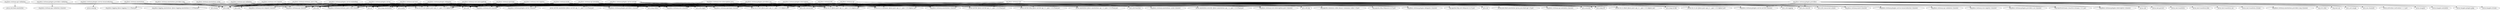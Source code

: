 digraph "classes" {
    // Path: /home/rsearls/j1/Resteasy/resteasy-jaxrs/target/classes
   "org.jboss.resteasy.annotations"                   -> "java.lang";
   "org.jboss.resteasy.annotations"                   -> "java.lang.annotation";
   "org.jboss.resteasy.annotations"                   -> "org.jboss.resteasy.spi (classes)";
   "org.jboss.resteasy.annotations.cache"             -> "java.lang";
   "org.jboss.resteasy.annotations.cache"             -> "java.lang.annotation";
   "org.jboss.resteasy.annotations.providers.img"     -> "java.lang";
   "org.jboss.resteasy.annotations.providers.img"     -> "java.lang.annotation";
   "org.jboss.resteasy.api.validation"                -> "java.io";
   "org.jboss.resteasy.api.validation"                -> "java.lang";
   "org.jboss.resteasy.api.validation"                -> "javax.xml.bind.annotation";
   "org.jboss.resteasy.core"                          -> "java.io";
   "org.jboss.resteasy.core"                          -> "java.lang";
   "org.jboss.resteasy.core"                          -> "java.lang.annotation";
   "org.jboss.resteasy.core"                          -> "java.lang.invoke";
   "org.jboss.resteasy.core"                          -> "java.lang.ref";
   "org.jboss.resteasy.core"                          -> "java.lang.reflect";
   "org.jboss.resteasy.core"                          -> "java.net";
   "org.jboss.resteasy.core"                          -> "java.nio.charset";
   "org.jboss.resteasy.core"                          -> "java.security";
   "org.jboss.resteasy.core"                          -> "java.util";
   "org.jboss.resteasy.core"                          -> "java.util.concurrent";
   "org.jboss.resteasy.core"                          -> "java.util.concurrent.atomic";
   "org.jboss.resteasy.core"                          -> "java.util.function";
   "org.jboss.resteasy.core"                          -> "java.util.regex";
   "org.jboss.resteasy.core"                          -> "javax.servlet (jboss-servlet-api_3.1_spec-1.0.0.Final.jar)";
   "org.jboss.resteasy.core"                          -> "javax.servlet.http (jboss-servlet-api_3.1_spec-1.0.0.Final.jar)";
   "org.jboss.resteasy.core"                          -> "javax.ws.rs (jboss-jaxrs-api_2.1_spec-1.0.0.Alpha1.jar)";
   "org.jboss.resteasy.core"                          -> "javax.ws.rs.client (jboss-jaxrs-api_2.1_spec-1.0.0.Alpha1.jar)";
   "org.jboss.resteasy.core"                          -> "javax.ws.rs.container (jboss-jaxrs-api_2.1_spec-1.0.0.Alpha1.jar)";
   "org.jboss.resteasy.core"                          -> "javax.ws.rs.core (jboss-jaxrs-api_2.1_spec-1.0.0.Alpha1.jar)";
   "org.jboss.resteasy.core"                          -> "javax.ws.rs.ext (jboss-jaxrs-api_2.1_spec-1.0.0.Alpha1.jar)";
   "org.jboss.resteasy.core"                          -> "javax.ws.rs.sse (jboss-jaxrs-api_2.1_spec-1.0.0.Alpha1.jar)";
   "org.jboss.resteasy.core"                          -> "org.jboss.resteasy.annotations (classes)";
   "org.jboss.resteasy.core"                          -> "org.jboss.resteasy.core.interception.jaxrs (classes)";
   "org.jboss.resteasy.core"                          -> "org.jboss.resteasy.core.registry (classes)";
   "org.jboss.resteasy.core"                          -> "org.jboss.resteasy.mock (classes)";
   "org.jboss.resteasy.core"                          -> "org.jboss.resteasy.plugins.providers.sse (classes)";
   "org.jboss.resteasy.core"                          -> "org.jboss.resteasy.plugins.server.resourcefactory (classes)";
   "org.jboss.resteasy.core"                          -> "org.jboss.resteasy.plugins.server.servlet (classes)";
   "org.jboss.resteasy.core"                          -> "org.jboss.resteasy.resteasy_jaxrs.i18n (classes)";
   "org.jboss.resteasy.core"                          -> "org.jboss.resteasy.specimpl (classes)";
   "org.jboss.resteasy.core"                          -> "org.jboss.resteasy.spi (classes)";
   "org.jboss.resteasy.core"                          -> "org.jboss.resteasy.spi.metadata (classes)";
   "org.jboss.resteasy.core"                          -> "org.jboss.resteasy.spi.validation (classes)";
   "org.jboss.resteasy.core"                          -> "org.jboss.resteasy.util (classes)";
   "org.jboss.resteasy.core"                          -> "org.reactivestreams (reactive-streams-1.0.1.jar)";
   "org.jboss.resteasy.core.interception.jaxrs"       -> "java.io";
   "org.jboss.resteasy.core.interception.jaxrs"       -> "java.lang";
   "org.jboss.resteasy.core.interception.jaxrs"       -> "java.lang.annotation";
   "org.jboss.resteasy.core.interception.jaxrs"       -> "java.lang.reflect";
   "org.jboss.resteasy.core.interception.jaxrs"       -> "java.net";
   "org.jboss.resteasy.core.interception.jaxrs"       -> "java.util";
   "org.jboss.resteasy.core.interception.jaxrs"       -> "java.util.concurrent";
   "org.jboss.resteasy.core.interception.jaxrs"       -> "java.util.function";
   "org.jboss.resteasy.core.interception.jaxrs"       -> "javax.annotation (jboss-annotations-api_1.2_spec-1.0.0.Final.jar)";
   "org.jboss.resteasy.core.interception.jaxrs"       -> "javax.servlet (jboss-servlet-api_3.1_spec-1.0.0.Final.jar)";
   "org.jboss.resteasy.core.interception.jaxrs"       -> "javax.servlet.http (jboss-servlet-api_3.1_spec-1.0.0.Final.jar)";
   "org.jboss.resteasy.core.interception.jaxrs"       -> "javax.ws.rs (jboss-jaxrs-api_2.1_spec-1.0.0.Alpha1.jar)";
   "org.jboss.resteasy.core.interception.jaxrs"       -> "javax.ws.rs.client (jboss-jaxrs-api_2.1_spec-1.0.0.Alpha1.jar)";
   "org.jboss.resteasy.core.interception.jaxrs"       -> "javax.ws.rs.container (jboss-jaxrs-api_2.1_spec-1.0.0.Alpha1.jar)";
   "org.jboss.resteasy.core.interception.jaxrs"       -> "javax.ws.rs.core (jboss-jaxrs-api_2.1_spec-1.0.0.Alpha1.jar)";
   "org.jboss.resteasy.core.interception.jaxrs"       -> "javax.ws.rs.ext (jboss-jaxrs-api_2.1_spec-1.0.0.Alpha1.jar)";
   "org.jboss.resteasy.core.interception.jaxrs"       -> "org.jboss.resteasy.annotations (classes)";
   "org.jboss.resteasy.core.interception.jaxrs"       -> "org.jboss.resteasy.core (classes)";
   "org.jboss.resteasy.core.interception.jaxrs"       -> "org.jboss.resteasy.resteasy_jaxrs.i18n (classes)";
   "org.jboss.resteasy.core.interception.jaxrs"       -> "org.jboss.resteasy.specimpl (classes)";
   "org.jboss.resteasy.core.interception.jaxrs"       -> "org.jboss.resteasy.spi (classes)";
   "org.jboss.resteasy.core.messagebody"              -> "java.io";
   "org.jboss.resteasy.core.messagebody"              -> "java.lang";
   "org.jboss.resteasy.core.messagebody"              -> "java.lang.annotation";
   "org.jboss.resteasy.core.messagebody"              -> "java.lang.reflect";
   "org.jboss.resteasy.core.messagebody"              -> "java.util";
   "org.jboss.resteasy.core.messagebody"              -> "javax.ws.rs.core (jboss-jaxrs-api_2.1_spec-1.0.0.Alpha1.jar)";
   "org.jboss.resteasy.core.messagebody"              -> "javax.ws.rs.ext (jboss-jaxrs-api_2.1_spec-1.0.0.Alpha1.jar)";
   "org.jboss.resteasy.core.messagebody"              -> "org.jboss.resteasy.core.interception.jaxrs (classes)";
   "org.jboss.resteasy.core.messagebody"              -> "org.jboss.resteasy.resteasy_jaxrs.i18n (classes)";
   "org.jboss.resteasy.core.messagebody"              -> "org.jboss.resteasy.spi (classes)";
   "org.jboss.resteasy.core.registry"                 -> "java.lang";
   "org.jboss.resteasy.core.registry"                 -> "java.lang.annotation";
   "org.jboss.resteasy.core.registry"                 -> "java.lang.reflect";
   "org.jboss.resteasy.core.registry"                 -> "java.net";
   "org.jboss.resteasy.core.registry"                 -> "java.util";
   "org.jboss.resteasy.core.registry"                 -> "java.util.regex";
   "org.jboss.resteasy.core.registry"                 -> "javax.ws.rs (jboss-jaxrs-api_2.1_spec-1.0.0.Alpha1.jar)";
   "org.jboss.resteasy.core.registry"                 -> "javax.ws.rs.core (jboss-jaxrs-api_2.1_spec-1.0.0.Alpha1.jar)";
   "org.jboss.resteasy.core.registry"                 -> "org.jboss.resteasy.core (classes)";
   "org.jboss.resteasy.core.registry"                 -> "org.jboss.resteasy.resteasy_jaxrs.i18n (classes)";
   "org.jboss.resteasy.core.registry"                 -> "org.jboss.resteasy.spi (classes)";
   "org.jboss.resteasy.core.registry"                 -> "org.jboss.resteasy.util (classes)";
   "org.jboss.resteasy.core.request"                  -> "java.lang";
   "org.jboss.resteasy.core.request"                  -> "java.math";
   "org.jboss.resteasy.core.request"                  -> "java.util";
   "org.jboss.resteasy.core.request"                  -> "javax.ws.rs.core (jboss-jaxrs-api_2.1_spec-1.0.0.Alpha1.jar)";
   "org.jboss.resteasy.core.request"                  -> "org.jboss.resteasy.resteasy_jaxrs.i18n (classes)";
   "org.jboss.resteasy.core.request"                  -> "org.jboss.resteasy.spi (classes)";
   "org.jboss.resteasy.mock"                          -> "java.io";
   "org.jboss.resteasy.mock"                          -> "java.lang";
   "org.jboss.resteasy.mock"                          -> "java.net";
   "org.jboss.resteasy.mock"                          -> "java.util";
   "org.jboss.resteasy.mock"                          -> "java.util.concurrent";
   "org.jboss.resteasy.mock"                          -> "javax.ws.rs.core (jboss-jaxrs-api_2.1_spec-1.0.0.Alpha1.jar)";
   "org.jboss.resteasy.mock"                          -> "org.jboss.resteasy.core (classes)";
   "org.jboss.resteasy.mock"                          -> "org.jboss.resteasy.plugins.providers (classes)";
   "org.jboss.resteasy.mock"                          -> "org.jboss.resteasy.plugins.server (classes)";
   "org.jboss.resteasy.mock"                          -> "org.jboss.resteasy.specimpl (classes)";
   "org.jboss.resteasy.mock"                          -> "org.jboss.resteasy.spi (classes)";
   "org.jboss.resteasy.mock"                          -> "org.jboss.resteasy.util (classes)";
   "org.jboss.resteasy.plugins.delegates"             -> "java.io";
   "org.jboss.resteasy.plugins.delegates"             -> "java.lang";
   "org.jboss.resteasy.plugins.delegates"             -> "java.net";
   "org.jboss.resteasy.plugins.delegates"             -> "java.text";
   "org.jboss.resteasy.plugins.delegates"             -> "java.util";
   "org.jboss.resteasy.plugins.delegates"             -> "javax.ws.rs.core (jboss-jaxrs-api_2.1_spec-1.0.0.Alpha1.jar)";
   "org.jboss.resteasy.plugins.delegates"             -> "javax.ws.rs.ext (jboss-jaxrs-api_2.1_spec-1.0.0.Alpha1.jar)";
   "org.jboss.resteasy.plugins.delegates"             -> "org.jboss.resteasy.core (classes)";
   "org.jboss.resteasy.plugins.delegates"             -> "org.jboss.resteasy.resteasy_jaxrs.i18n (classes)";
   "org.jboss.resteasy.plugins.delegates"             -> "org.jboss.resteasy.specimpl (classes)";
   "org.jboss.resteasy.plugins.delegates"             -> "org.jboss.resteasy.spi (classes)";
   "org.jboss.resteasy.plugins.delegates"             -> "org.jboss.resteasy.util (classes)";
   "org.jboss.resteasy.plugins.interceptors"          -> "java.io";
   "org.jboss.resteasy.plugins.interceptors"          -> "java.lang";
   "org.jboss.resteasy.plugins.interceptors"          -> "java.lang.annotation";
   "org.jboss.resteasy.plugins.interceptors"          -> "java.lang.reflect";
   "org.jboss.resteasy.plugins.interceptors"          -> "java.util";
   "org.jboss.resteasy.plugins.interceptors"          -> "java.util.zip";
   "org.jboss.resteasy.plugins.interceptors"          -> "javax.annotation (jboss-annotations-api_1.2_spec-1.0.0.Final.jar)";
   "org.jboss.resteasy.plugins.interceptors"          -> "javax.annotation.security (jboss-annotations-api_1.2_spec-1.0.0.Final.jar)";
   "org.jboss.resteasy.plugins.interceptors"          -> "javax.servlet (jboss-servlet-api_3.1_spec-1.0.0.Final.jar)";
   "org.jboss.resteasy.plugins.interceptors"          -> "javax.ws.rs (jboss-jaxrs-api_2.1_spec-1.0.0.Alpha1.jar)";
   "org.jboss.resteasy.plugins.interceptors"          -> "javax.ws.rs.client (jboss-jaxrs-api_2.1_spec-1.0.0.Alpha1.jar)";
   "org.jboss.resteasy.plugins.interceptors"          -> "javax.ws.rs.container (jboss-jaxrs-api_2.1_spec-1.0.0.Alpha1.jar)";
   "org.jboss.resteasy.plugins.interceptors"          -> "javax.ws.rs.core (jboss-jaxrs-api_2.1_spec-1.0.0.Alpha1.jar)";
   "org.jboss.resteasy.plugins.interceptors"          -> "javax.ws.rs.ext (jboss-jaxrs-api_2.1_spec-1.0.0.Alpha1.jar)";
   "org.jboss.resteasy.plugins.interceptors"          -> "org.jboss.resteasy.annotations (classes)";
   "org.jboss.resteasy.plugins.interceptors"          -> "org.jboss.resteasy.annotations.cache (classes)";
   "org.jboss.resteasy.plugins.interceptors"          -> "org.jboss.resteasy.core.interception.jaxrs (classes)";
   "org.jboss.resteasy.plugins.interceptors"          -> "org.jboss.resteasy.plugins.server.servlet (classes)";
   "org.jboss.resteasy.plugins.interceptors"          -> "org.jboss.resteasy.resteasy_jaxrs.i18n (classes)";
   "org.jboss.resteasy.plugins.interceptors"          -> "org.jboss.resteasy.spi (classes)";
   "org.jboss.resteasy.plugins.interceptors"          -> "org.jboss.resteasy.util (classes)";
   "org.jboss.resteasy.plugins.providers"             -> "java.awt.image";
   "org.jboss.resteasy.plugins.providers"             -> "java.io";
   "org.jboss.resteasy.plugins.providers"             -> "java.lang";
   "org.jboss.resteasy.plugins.providers"             -> "java.lang.annotation";
   "org.jboss.resteasy.plugins.providers"             -> "java.lang.reflect";
   "org.jboss.resteasy.plugins.providers"             -> "java.math";
   "org.jboss.resteasy.plugins.providers"             -> "java.net";
   "org.jboss.resteasy.plugins.providers"             -> "java.nio.channels";
   "org.jboss.resteasy.plugins.providers"             -> "java.nio.charset";
   "org.jboss.resteasy.plugins.providers"             -> "java.security";
   "org.jboss.resteasy.plugins.providers"             -> "java.util";
   "org.jboss.resteasy.plugins.providers"             -> "java.util.concurrent";
   "org.jboss.resteasy.plugins.providers"             -> "javax.activation (activation-1.1.1.jar)";
   "org.jboss.resteasy.plugins.providers"             -> "javax.imageio";
   "org.jboss.resteasy.plugins.providers"             -> "javax.imageio.metadata";
   "org.jboss.resteasy.plugins.providers"             -> "javax.imageio.plugins.jpeg";
   "org.jboss.resteasy.plugins.providers"             -> "javax.imageio.stream";
   "org.jboss.resteasy.plugins.providers"             -> "javax.ws.rs (jboss-jaxrs-api_2.1_spec-1.0.0.Alpha1.jar)";
   "org.jboss.resteasy.plugins.providers"             -> "javax.ws.rs.core (jboss-jaxrs-api_2.1_spec-1.0.0.Alpha1.jar)";
   "org.jboss.resteasy.plugins.providers"             -> "javax.ws.rs.ext (jboss-jaxrs-api_2.1_spec-1.0.0.Alpha1.jar)";
   "org.jboss.resteasy.plugins.providers"             -> "javax.xml";
   "org.jboss.resteasy.plugins.providers"             -> "javax.xml.parsers";
   "org.jboss.resteasy.plugins.providers"             -> "javax.xml.transform";
   "org.jboss.resteasy.plugins.providers"             -> "javax.xml.transform.dom";
   "org.jboss.resteasy.plugins.providers"             -> "javax.xml.transform.sax";
   "org.jboss.resteasy.plugins.providers"             -> "javax.xml.transform.stream";
   "org.jboss.resteasy.plugins.providers"             -> "org.jboss.resteasy.annotations.providers.img (classes)";
   "org.jboss.resteasy.plugins.providers"             -> "org.jboss.resteasy.core (classes)";
   "org.jboss.resteasy.plugins.providers"             -> "org.jboss.resteasy.plugins.interceptors (classes)";
   "org.jboss.resteasy.plugins.providers"             -> "org.jboss.resteasy.plugins.server.servlet (classes)";
   "org.jboss.resteasy.plugins.providers"             -> "org.jboss.resteasy.resteasy_jaxrs.i18n (classes)";
   "org.jboss.resteasy.plugins.providers"             -> "org.jboss.resteasy.specimpl (classes)";
   "org.jboss.resteasy.plugins.providers"             -> "org.jboss.resteasy.spi (classes)";
   "org.jboss.resteasy.plugins.providers"             -> "org.jboss.resteasy.util (classes)";
   "org.jboss.resteasy.plugins.providers"             -> "org.reactivestreams (reactive-streams-1.0.1.jar)";
   "org.jboss.resteasy.plugins.providers"             -> "org.w3c.dom";
   "org.jboss.resteasy.plugins.providers"             -> "org.xml.sax";
   "org.jboss.resteasy.plugins.providers.sse"         -> "java.io";
   "org.jboss.resteasy.plugins.providers.sse"         -> "java.lang";
   "org.jboss.resteasy.plugins.providers.sse"         -> "java.lang.annotation";
   "org.jboss.resteasy.plugins.providers.sse"         -> "java.lang.invoke";
   "org.jboss.resteasy.plugins.providers.sse"         -> "java.lang.reflect";
   "org.jboss.resteasy.plugins.providers.sse"         -> "java.nio.charset";
   "org.jboss.resteasy.plugins.providers.sse"         -> "java.util";
   "org.jboss.resteasy.plugins.providers.sse"         -> "java.util.concurrent";
   "org.jboss.resteasy.plugins.providers.sse"         -> "java.util.function";
   "org.jboss.resteasy.plugins.providers.sse"         -> "javax.annotation (jboss-annotations-api_1.2_spec-1.0.0.Final.jar)";
   "org.jboss.resteasy.plugins.providers.sse"         -> "javax.ws.rs (jboss-jaxrs-api_2.1_spec-1.0.0.Alpha1.jar)";
   "org.jboss.resteasy.plugins.providers.sse"         -> "javax.ws.rs.container (jboss-jaxrs-api_2.1_spec-1.0.0.Alpha1.jar)";
   "org.jboss.resteasy.plugins.providers.sse"         -> "javax.ws.rs.core (jboss-jaxrs-api_2.1_spec-1.0.0.Alpha1.jar)";
   "org.jboss.resteasy.plugins.providers.sse"         -> "javax.ws.rs.ext (jboss-jaxrs-api_2.1_spec-1.0.0.Alpha1.jar)";
   "org.jboss.resteasy.plugins.providers.sse"         -> "javax.ws.rs.sse (jboss-jaxrs-api_2.1_spec-1.0.0.Alpha1.jar)";
   "org.jboss.resteasy.plugins.providers.sse"         -> "org.jboss.resteasy.core (classes)";
   "org.jboss.resteasy.plugins.providers.sse"         -> "org.jboss.resteasy.core.interception.jaxrs (classes)";
   "org.jboss.resteasy.plugins.providers.sse"         -> "org.jboss.resteasy.plugins.providers (classes)";
   "org.jboss.resteasy.plugins.providers.sse"         -> "org.jboss.resteasy.plugins.server.servlet (classes)";
   "org.jboss.resteasy.plugins.providers.sse"         -> "org.jboss.resteasy.resteasy_jaxrs.i18n (classes)";
   "org.jboss.resteasy.plugins.providers.sse"         -> "org.jboss.resteasy.spi (classes)";
   "org.jboss.resteasy.plugins.providers.sse"         -> "org.jboss.resteasy.util (classes)";
   "org.jboss.resteasy.plugins.providers.validation"  -> "java.io";
   "org.jboss.resteasy.plugins.providers.validation"  -> "java.lang";
   "org.jboss.resteasy.plugins.providers.validation"  -> "java.util";
   "org.jboss.resteasy.plugins.providers.validation"  -> "org.jboss.resteasy.api.validation (classes)";
   "org.jboss.resteasy.plugins.server"                -> "java.io";
   "org.jboss.resteasy.plugins.server"                -> "java.lang";
   "org.jboss.resteasy.plugins.server"                -> "java.net";
   "org.jboss.resteasy.plugins.server"                -> "java.util";
   "org.jboss.resteasy.plugins.server"                -> "javax.ws.rs.core (jboss-jaxrs-api_2.1_spec-1.0.0.Alpha1.jar)";
   "org.jboss.resteasy.plugins.server"                -> "org.jboss.resteasy.plugins.providers (classes)";
   "org.jboss.resteasy.plugins.server"                -> "org.jboss.resteasy.resteasy_jaxrs.i18n (classes)";
   "org.jboss.resteasy.plugins.server"                -> "org.jboss.resteasy.spi (classes)";
   "org.jboss.resteasy.plugins.server"                -> "org.jboss.resteasy.util (classes)";
   "org.jboss.resteasy.plugins.server.embedded"       -> "java.lang";
   "org.jboss.resteasy.plugins.server.embedded"       -> "java.security";
   "org.jboss.resteasy.plugins.server.embedded"       -> "java.util";
   "org.jboss.resteasy.plugins.server.embedded"       -> "java.util.concurrent";
   "org.jboss.resteasy.plugins.server.embedded"       -> "org.jboss.resteasy.resteasy_jaxrs.i18n (classes)";
   "org.jboss.resteasy.plugins.server.embedded"       -> "org.jboss.resteasy.spi (classes)";
   "org.jboss.resteasy.plugins.server.resourcefactory" -> "java.lang";
   "org.jboss.resteasy.plugins.server.resourcefactory" -> "javax.naming";
   "org.jboss.resteasy.plugins.server.resourcefactory" -> "org.jboss.resteasy.resteasy_jaxrs.i18n (classes)";
   "org.jboss.resteasy.plugins.server.resourcefactory" -> "org.jboss.resteasy.spi (classes)";
   "org.jboss.resteasy.plugins.server.resourcefactory" -> "org.jboss.resteasy.spi.metadata (classes)";
   "org.jboss.resteasy.plugins.server.servlet"        -> "java.io";
   "org.jboss.resteasy.plugins.server.servlet"        -> "java.lang";
   "org.jboss.resteasy.plugins.server.servlet"        -> "java.lang.ref";
   "org.jboss.resteasy.plugins.server.servlet"        -> "java.net";
   "org.jboss.resteasy.plugins.server.servlet"        -> "java.security";
   "org.jboss.resteasy.plugins.server.servlet"        -> "java.util";
   "org.jboss.resteasy.plugins.server.servlet"        -> "java.util.concurrent";
   "org.jboss.resteasy.plugins.server.servlet"        -> "javax.servlet (jboss-servlet-api_3.1_spec-1.0.0.Final.jar)";
   "org.jboss.resteasy.plugins.server.servlet"        -> "javax.servlet.annotation (jboss-servlet-api_3.1_spec-1.0.0.Final.jar)";
   "org.jboss.resteasy.plugins.server.servlet"        -> "javax.servlet.http (jboss-servlet-api_3.1_spec-1.0.0.Final.jar)";
   "org.jboss.resteasy.plugins.server.servlet"        -> "javax.ws.rs (jboss-jaxrs-api_2.1_spec-1.0.0.Alpha1.jar)";
   "org.jboss.resteasy.plugins.server.servlet"        -> "javax.ws.rs.container (jboss-jaxrs-api_2.1_spec-1.0.0.Alpha1.jar)";
   "org.jboss.resteasy.plugins.server.servlet"        -> "javax.ws.rs.core (jboss-jaxrs-api_2.1_spec-1.0.0.Alpha1.jar)";
   "org.jboss.resteasy.plugins.server.servlet"        -> "javax.ws.rs.ext (jboss-jaxrs-api_2.1_spec-1.0.0.Alpha1.jar)";
   "org.jboss.resteasy.plugins.server.servlet"        -> "org.jboss.resteasy.core (classes)";
   "org.jboss.resteasy.plugins.server.servlet"        -> "org.jboss.resteasy.plugins.providers (classes)";
   "org.jboss.resteasy.plugins.server.servlet"        -> "org.jboss.resteasy.plugins.server (classes)";
   "org.jboss.resteasy.plugins.server.servlet"        -> "org.jboss.resteasy.resteasy_jaxrs.i18n (classes)";
   "org.jboss.resteasy.plugins.server.servlet"        -> "org.jboss.resteasy.specimpl (classes)";
   "org.jboss.resteasy.plugins.server.servlet"        -> "org.jboss.resteasy.spi (classes)";
   "org.jboss.resteasy.plugins.server.servlet"        -> "org.jboss.resteasy.util (classes)";
   "org.jboss.resteasy.resteasy_jaxrs.i18n"           -> "java.io";
   "org.jboss.resteasy.resteasy_jaxrs.i18n"           -> "java.lang";
   "org.jboss.resteasy.resteasy_jaxrs.i18n"           -> "java.lang.reflect";
   "org.jboss.resteasy.resteasy_jaxrs.i18n"           -> "java.net";
   "org.jboss.resteasy.resteasy_jaxrs.i18n"           -> "java.text";
   "org.jboss.resteasy.resteasy_jaxrs.i18n"           -> "java.util";
   "org.jboss.resteasy.resteasy_jaxrs.i18n"           -> "javax.ws.rs.core (jboss-jaxrs-api_2.1_spec-1.0.0.Alpha1.jar)";
   "org.jboss.resteasy.resteasy_jaxrs.i18n"           -> "org.jboss.logging (jboss-logging-3.3.1.Final.jar)";
   "org.jboss.resteasy.resteasy_jaxrs.i18n"           -> "org.jboss.logging.annotations (jboss-logging-annotations-2.1.0.Final.jar)";
   "org.jboss.resteasy.resteasy_jaxrs.i18n"           -> "org.jboss.resteasy.util (classes)";
   "org.jboss.resteasy.specimpl"                      -> "java.io";
   "org.jboss.resteasy.specimpl"                      -> "java.lang";
   "org.jboss.resteasy.specimpl"                      -> "java.lang.annotation";
   "org.jboss.resteasy.specimpl"                      -> "java.lang.reflect";
   "org.jboss.resteasy.specimpl"                      -> "java.net";
   "org.jboss.resteasy.specimpl"                      -> "java.text";
   "org.jboss.resteasy.specimpl"                      -> "java.util";
   "org.jboss.resteasy.specimpl"                      -> "java.util.regex";
   "org.jboss.resteasy.specimpl"                      -> "javax.ws.rs (jboss-jaxrs-api_2.1_spec-1.0.0.Alpha1.jar)";
   "org.jboss.resteasy.specimpl"                      -> "javax.ws.rs.core (jboss-jaxrs-api_2.1_spec-1.0.0.Alpha1.jar)";
   "org.jboss.resteasy.specimpl"                      -> "javax.ws.rs.ext (jboss-jaxrs-api_2.1_spec-1.0.0.Alpha1.jar)";
   "org.jboss.resteasy.specimpl"                      -> "org.jboss.resteasy.core (classes)";
   "org.jboss.resteasy.specimpl"                      -> "org.jboss.resteasy.core.request (classes)";
   "org.jboss.resteasy.specimpl"                      -> "org.jboss.resteasy.plugins.delegates (classes)";
   "org.jboss.resteasy.specimpl"                      -> "org.jboss.resteasy.resteasy_jaxrs.i18n (classes)";
   "org.jboss.resteasy.specimpl"                      -> "org.jboss.resteasy.spi (classes)";
   "org.jboss.resteasy.specimpl"                      -> "org.jboss.resteasy.util (classes)";
   "org.jboss.resteasy.spi"                           -> "java.io";
   "org.jboss.resteasy.spi"                           -> "java.lang";
   "org.jboss.resteasy.spi"                           -> "java.lang.annotation";
   "org.jboss.resteasy.spi"                           -> "java.lang.reflect";
   "org.jboss.resteasy.spi"                           -> "java.net";
   "org.jboss.resteasy.spi"                           -> "java.nio.charset";
   "org.jboss.resteasy.spi"                           -> "java.security";
   "org.jboss.resteasy.spi"                           -> "java.util";
   "org.jboss.resteasy.spi"                           -> "java.util.concurrent";
   "org.jboss.resteasy.spi"                           -> "java.util.concurrent.atomic";
   "org.jboss.resteasy.spi"                           -> "java.util.logging";
   "org.jboss.resteasy.spi"                           -> "javax.annotation (jboss-annotations-api_1.2_spec-1.0.0.Final.jar)";
   "org.jboss.resteasy.spi"                           -> "javax.ws.rs (jboss-jaxrs-api_2.1_spec-1.0.0.Alpha1.jar)";
   "org.jboss.resteasy.spi"                           -> "javax.ws.rs.client (jboss-jaxrs-api_2.1_spec-1.0.0.Alpha1.jar)";
   "org.jboss.resteasy.spi"                           -> "javax.ws.rs.container (jboss-jaxrs-api_2.1_spec-1.0.0.Alpha1.jar)";
   "org.jboss.resteasy.spi"                           -> "javax.ws.rs.core (jboss-jaxrs-api_2.1_spec-1.0.0.Alpha1.jar)";
   "org.jboss.resteasy.spi"                           -> "javax.ws.rs.ext (jboss-jaxrs-api_2.1_spec-1.0.0.Alpha1.jar)";
   "org.jboss.resteasy.spi"                           -> "org.jboss.resteasy.core (classes)";
   "org.jboss.resteasy.spi"                           -> "org.jboss.resteasy.core.interception.jaxrs (classes)";
   "org.jboss.resteasy.spi"                           -> "org.jboss.resteasy.mock (classes)";
   "org.jboss.resteasy.spi"                           -> "org.jboss.resteasy.plugins.delegates (classes)";
   "org.jboss.resteasy.spi"                           -> "org.jboss.resteasy.plugins.interceptors (classes)";
   "org.jboss.resteasy.spi"                           -> "org.jboss.resteasy.plugins.providers (classes)";
   "org.jboss.resteasy.spi"                           -> "org.jboss.resteasy.plugins.server.resourcefactory (classes)";
   "org.jboss.resteasy.spi"                           -> "org.jboss.resteasy.resteasy_jaxrs.i18n (classes)";
   "org.jboss.resteasy.spi"                           -> "org.jboss.resteasy.specimpl (classes)";
   "org.jboss.resteasy.spi"                           -> "org.jboss.resteasy.spi.metadata (classes)";
   "org.jboss.resteasy.spi"                           -> "org.jboss.resteasy.util (classes)";
   "org.jboss.resteasy.spi"                           -> "org.reactivestreams (reactive-streams-1.0.1.jar)";
   "org.jboss.resteasy.spi.metadata"                  -> "java.lang";
   "org.jboss.resteasy.spi.metadata"                  -> "java.lang.annotation";
   "org.jboss.resteasy.spi.metadata"                  -> "java.lang.reflect";
   "org.jboss.resteasy.spi.metadata"                  -> "java.security";
   "org.jboss.resteasy.spi.metadata"                  -> "java.util";
   "org.jboss.resteasy.spi.metadata"                  -> "javax.ws.rs (jboss-jaxrs-api_2.1_spec-1.0.0.Alpha1.jar)";
   "org.jboss.resteasy.spi.metadata"                  -> "javax.ws.rs.container (jboss-jaxrs-api_2.1_spec-1.0.0.Alpha1.jar)";
   "org.jboss.resteasy.spi.metadata"                  -> "javax.ws.rs.core (jboss-jaxrs-api_2.1_spec-1.0.0.Alpha1.jar)";
   "org.jboss.resteasy.spi.metadata"                  -> "org.jboss.resteasy.annotations (classes)";
   "org.jboss.resteasy.spi.metadata"                  -> "org.jboss.resteasy.resteasy_jaxrs.i18n (classes)";
   "org.jboss.resteasy.spi.metadata"                  -> "org.jboss.resteasy.specimpl (classes)";
   "org.jboss.resteasy.spi.metadata"                  -> "org.jboss.resteasy.spi (classes)";
   "org.jboss.resteasy.spi.metadata"                  -> "org.jboss.resteasy.util (classes)";
   "org.jboss.resteasy.spi.touri"                     -> "java.beans";
   "org.jboss.resteasy.spi.touri"                     -> "java.lang";
   "org.jboss.resteasy.spi.touri"                     -> "java.lang.annotation";
   "org.jboss.resteasy.spi.touri"                     -> "java.lang.reflect";
   "org.jboss.resteasy.spi.touri"                     -> "java.net";
   "org.jboss.resteasy.spi.touri"                     -> "java.util";
   "org.jboss.resteasy.spi.touri"                     -> "javax.ws.rs.core (jboss-jaxrs-api_2.1_spec-1.0.0.Alpha1.jar)";
   "org.jboss.resteasy.spi.touri"                     -> "org.jboss.resteasy.resteasy_jaxrs.i18n (classes)";
   "org.jboss.resteasy.spi.touri"                     -> "org.jboss.resteasy.specimpl (classes)";
   "org.jboss.resteasy.spi.touri"                     -> "org.jboss.resteasy.util (classes)";
   "org.jboss.resteasy.spi.validation"                -> "java.lang";
   "org.jboss.resteasy.spi.validation"                -> "java.lang.reflect";
   "org.jboss.resteasy.spi.validation"                -> "org.jboss.resteasy.spi (classes)";
   "org.jboss.resteasy.util"                          -> "java.io";
   "org.jboss.resteasy.util"                          -> "java.lang";
   "org.jboss.resteasy.util"                          -> "java.lang.annotation";
   "org.jboss.resteasy.util"                          -> "java.lang.reflect";
   "org.jboss.resteasy.util"                          -> "java.net";
   "org.jboss.resteasy.util"                          -> "java.nio";
   "org.jboss.resteasy.util"                          -> "java.nio.charset";
   "org.jboss.resteasy.util"                          -> "java.security";
   "org.jboss.resteasy.util"                          -> "java.text";
   "org.jboss.resteasy.util"                          -> "java.util";
   "org.jboss.resteasy.util"                          -> "java.util.regex";
   "org.jboss.resteasy.util"                          -> "java.util.zip";
   "org.jboss.resteasy.util"                          -> "javax.json.bind.annotation (javax.json.bind-api-1.0.jar)";
   "org.jboss.resteasy.util"                          -> "javax.servlet (jboss-servlet-api_3.1_spec-1.0.0.Final.jar)";
   "org.jboss.resteasy.util"                          -> "javax.servlet.http (jboss-servlet-api_3.1_spec-1.0.0.Final.jar)";
   "org.jboss.resteasy.util"                          -> "javax.ws.rs (jboss-jaxrs-api_2.1_spec-1.0.0.Alpha1.jar)";
   "org.jboss.resteasy.util"                          -> "javax.ws.rs.core (jboss-jaxrs-api_2.1_spec-1.0.0.Alpha1.jar)";
   "org.jboss.resteasy.util"                          -> "org.apache.commons.codec.binary (commons-codec-1.9.jar)";
   "org.jboss.resteasy.util"                          -> "org.apache.http (httpcore-4.4.5.jar)";
   "org.jboss.resteasy.util"                          -> "org.apache.http.util (httpcore-4.4.5.jar)";
   "org.jboss.resteasy.util"                          -> "org.jboss.resteasy.core (classes)";
   "org.jboss.resteasy.util"                          -> "org.jboss.resteasy.plugins.delegates (classes)";
   "org.jboss.resteasy.util"                          -> "org.jboss.resteasy.resteasy_jaxrs.i18n (classes)";
   "org.jboss.resteasy.util"                          -> "org.jboss.resteasy.specimpl (classes)";
   "org.jboss.resteasy.util"                          -> "org.jboss.resteasy.spi (classes)";
}
